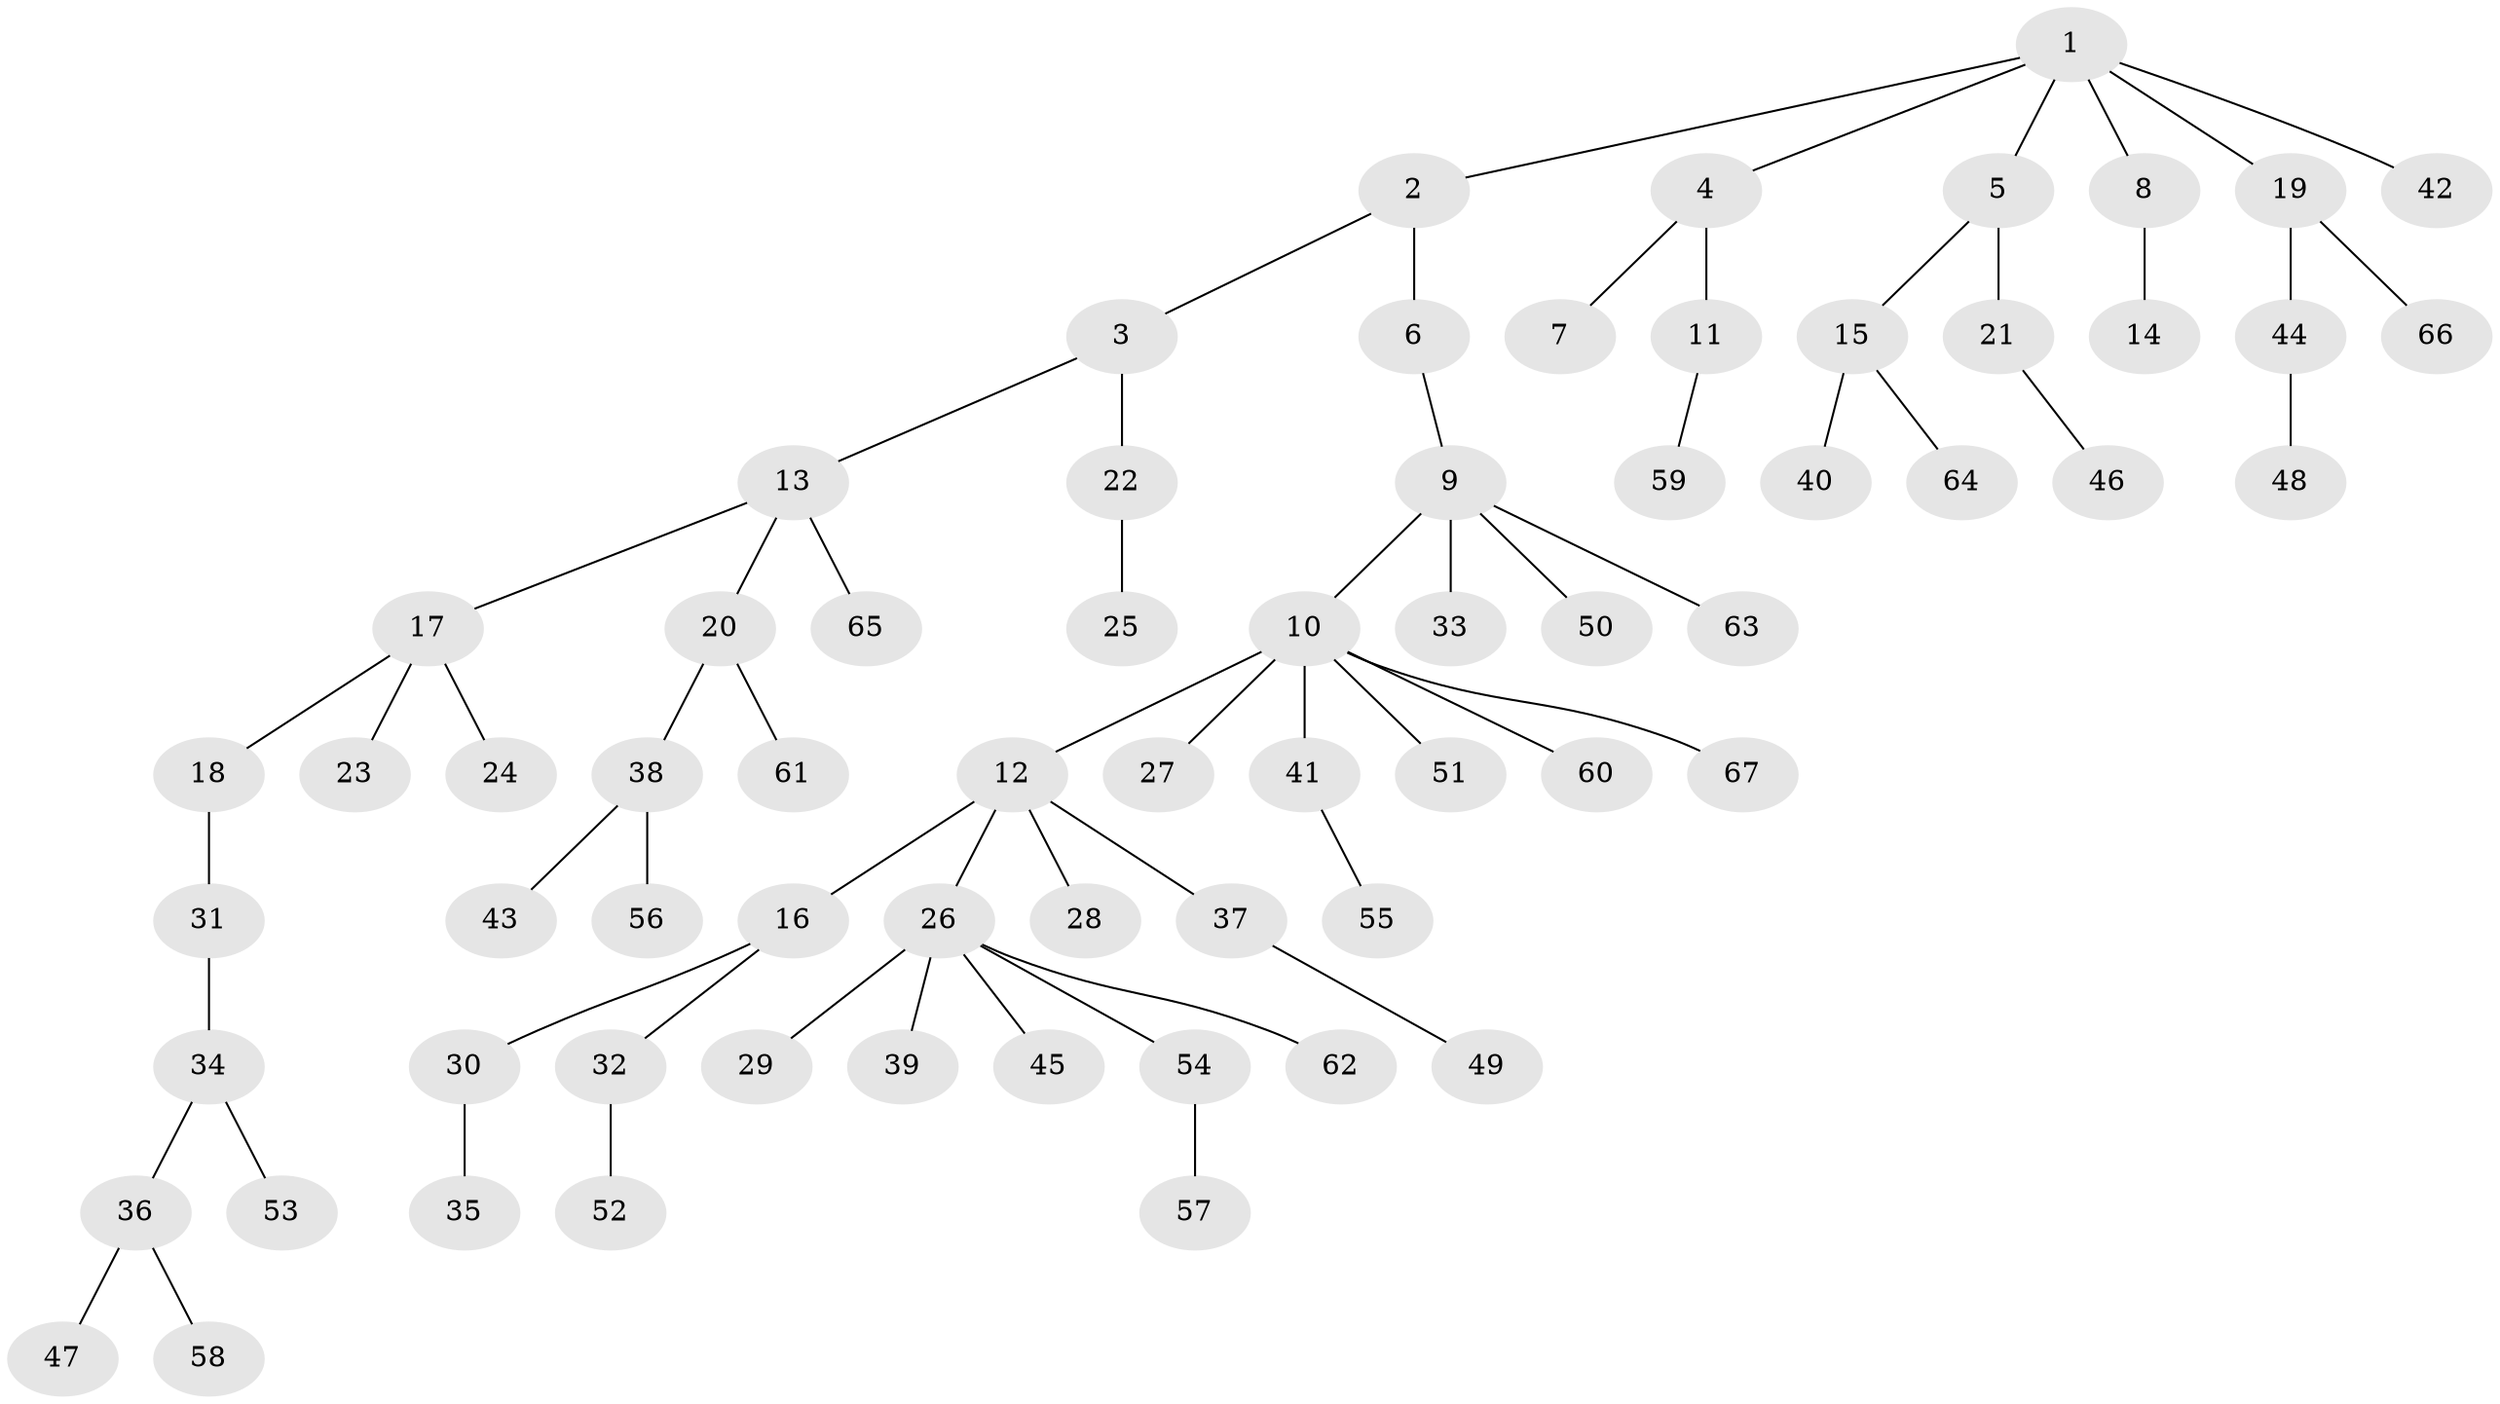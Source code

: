 // Generated by graph-tools (version 1.1) at 2025/11/02/27/25 16:11:26]
// undirected, 67 vertices, 66 edges
graph export_dot {
graph [start="1"]
  node [color=gray90,style=filled];
  1;
  2;
  3;
  4;
  5;
  6;
  7;
  8;
  9;
  10;
  11;
  12;
  13;
  14;
  15;
  16;
  17;
  18;
  19;
  20;
  21;
  22;
  23;
  24;
  25;
  26;
  27;
  28;
  29;
  30;
  31;
  32;
  33;
  34;
  35;
  36;
  37;
  38;
  39;
  40;
  41;
  42;
  43;
  44;
  45;
  46;
  47;
  48;
  49;
  50;
  51;
  52;
  53;
  54;
  55;
  56;
  57;
  58;
  59;
  60;
  61;
  62;
  63;
  64;
  65;
  66;
  67;
  1 -- 2;
  1 -- 4;
  1 -- 5;
  1 -- 8;
  1 -- 19;
  1 -- 42;
  2 -- 3;
  2 -- 6;
  3 -- 13;
  3 -- 22;
  4 -- 7;
  4 -- 11;
  5 -- 15;
  5 -- 21;
  6 -- 9;
  8 -- 14;
  9 -- 10;
  9 -- 33;
  9 -- 50;
  9 -- 63;
  10 -- 12;
  10 -- 27;
  10 -- 41;
  10 -- 51;
  10 -- 60;
  10 -- 67;
  11 -- 59;
  12 -- 16;
  12 -- 26;
  12 -- 28;
  12 -- 37;
  13 -- 17;
  13 -- 20;
  13 -- 65;
  15 -- 40;
  15 -- 64;
  16 -- 30;
  16 -- 32;
  17 -- 18;
  17 -- 23;
  17 -- 24;
  18 -- 31;
  19 -- 44;
  19 -- 66;
  20 -- 38;
  20 -- 61;
  21 -- 46;
  22 -- 25;
  26 -- 29;
  26 -- 39;
  26 -- 45;
  26 -- 54;
  26 -- 62;
  30 -- 35;
  31 -- 34;
  32 -- 52;
  34 -- 36;
  34 -- 53;
  36 -- 47;
  36 -- 58;
  37 -- 49;
  38 -- 43;
  38 -- 56;
  41 -- 55;
  44 -- 48;
  54 -- 57;
}
